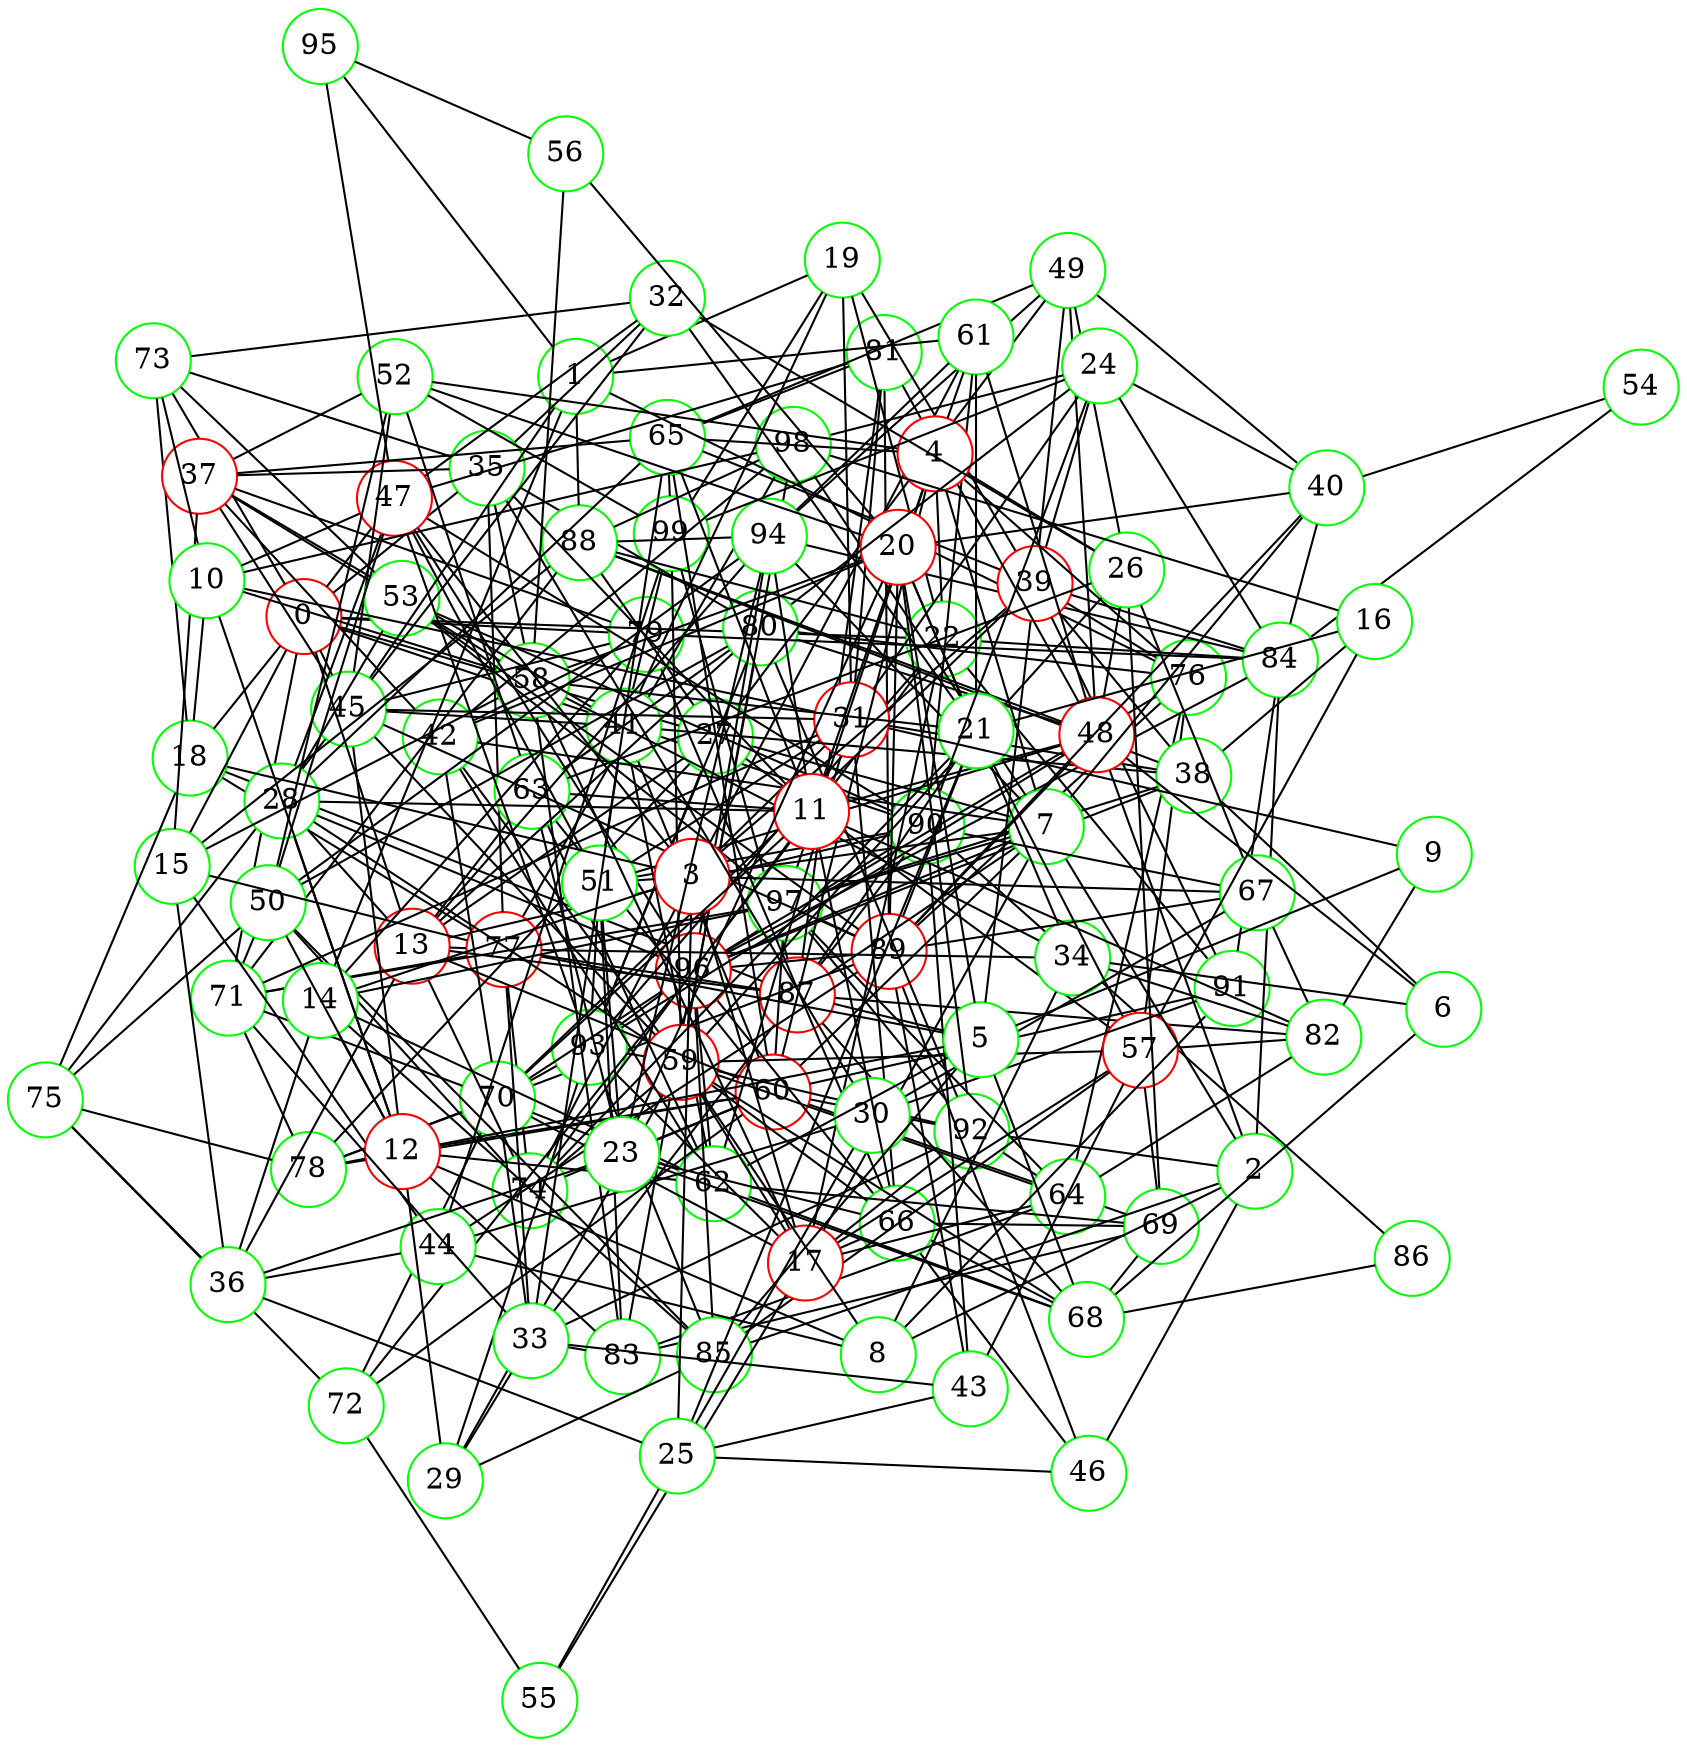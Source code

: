 graph {
graph ["layout"="fdp"]
node ["style"="filled","fillcolor"="white","fixedsize"="true","shape"="circle"]
"0" ["color"="red"]
"18" ["color"="green"]
"87" ["color"="red"]
"99" ["color"="green"]
"90" ["color"="green"]
"96" ["color"="red"]
"73" ["color"="green"]
"75" ["color"="green"]
"78" ["color"="green"]
"89" ["color"="red"]
"97" ["color"="green"]
"77" ["color"="red"]
"98" ["color"="green"]
"35" ["color"="green"]
"80" ["color"="green"]
"92" ["color"="green"]
"93" ["color"="green"]
"37" ["color"="red"]
"65" ["color"="green"]
"81" ["color"="green"]
"52" ["color"="green"]
"63" ["color"="green"]
"41" ["color"="green"]
"60" ["color"="red"]
"69" ["color"="green"]
"83" ["color"="green"]
"72" ["color"="green"]
"74" ["color"="green"]
"91" ["color"="green"]
"45" ["color"="green"]
"59" ["color"="red"]
"64" ["color"="green"]
"82" ["color"="green"]
"76" ["color"="green"]
"66" ["color"="green"]
"68" ["color"="green"]
"86" ["color"="green"]
"79" ["color"="green"]
"84" ["color"="green"]
"94" ["color"="green"]
"62" ["color"="green"]
"70" ["color"="green"]
"71" ["color"="green"]
"88" ["color"="green"]
"42" ["color"="green"]
"58" ["color"="green"]
"22" ["color"="green"]
"27" ["color"="green"]
"49" ["color"="green"]
"57" ["color"="red"]
"85" ["color"="green"]
"13" ["color"="red"]
"36" ["color"="green"]
"44" ["color"="green"]
"28" ["color"="green"]
"53" ["color"="green"]
"47" ["color"="red"]
"50" ["color"="green"]
"51" ["color"="green"]
"95" ["color"="green"]
"15" ["color"="green"]
"1" ["color"="green"]
"19" ["color"="green"]
"39" ["color"="red"]
"31" ["color"="red"]
"38" ["color"="green"]
"61" ["color"="green"]
"14" ["color"="green"]
"2" ["color"="green"]
"48" ["color"="red"]
"7" ["color"="green"]
"40" ["color"="green"]
"54" ["color"="green"]
"17" ["color"="red"]
"55" ["color"="green"]
"8" ["color"="green"]
"34" ["color"="green"]
"12" ["color"="red"]
"29" ["color"="green"]
"33" ["color"="green"]
"43" ["color"="green"]
"46" ["color"="green"]
"3" ["color"="red"]
"67" ["color"="green"]
"25" ["color"="green"]
"30" ["color"="green"]
"4" ["color"="red"]
"26" ["color"="green"]
"32" ["color"="green"]
"11" ["color"="red"]
"5" ["color"="green"]
"20" ["color"="red"]
"21" ["color"="green"]
"23" ["color"="green"]
"56" ["color"="green"]
"9" ["color"="green"]
"6" ["color"="green"]
"10" ["color"="green"]
"16" ["color"="green"]
"24" ["color"="green"]
"0" -- "18"
"0" -- "35"
"0" -- "22"
"0" -- "71"
"0" -- "73"
"0" -- "90"
"0" -- "27"
"0" -- "13"
"0" -- "45"
"0" -- "15"
"0" -- "47"
"0" -- "79"
"18" -- "87"
"18" -- "73"
"18" -- "75"
"18" -- "77"
"87" -- "99"
"87" -- "90"
"90" -- "96"
"75" -- "78"
"78" -- "89"
"89" -- "96"
"89" -- "97"
"77" -- "98"
"77" -- "87"
"35" -- "80"
"35" -- "37"
"35" -- "73"
"35" -- "58"
"35" -- "77"
"80" -- "92"
"80" -- "93"
"92" -- "97"
"93" -- "96"
"37" -- "65"
"37" -- "52"
"37" -- "41"
"37" -- "42"
"37" -- "58"
"37" -- "45"
"37" -- "79"
"65" -- "81"
"65" -- "99"
"81" -- "87"
"81" -- "89"
"52" -- "99"
"52" -- "63"
"63" -- "80"
"41" -- "99"
"41" -- "60"
"41" -- "45"
"41" -- "62"
"41" -- "63"
"60" -- "65"
"60" -- "97"
"60" -- "69"
"60" -- "72"
"60" -- "74"
"60" -- "78"
"60" -- "91"
"60" -- "92"
"60" -- "63"
"69" -- "83"
"83" -- "96"
"72" -- "96"
"72" -- "75"
"74" -- "77"
"45" -- "52"
"45" -- "89"
"45" -- "59"
"45" -- "75"
"45" -- "79"
"59" -- "64"
"59" -- "66"
"59" -- "98"
"59" -- "99"
"59" -- "68"
"59" -- "74"
"59" -- "80"
"59" -- "92"
"59" -- "93"
"64" -- "97"
"64" -- "82"
"64" -- "83"
"64" -- "76"
"64" -- "92"
"82" -- "87"
"76" -- "80"
"76" -- "96"
"76" -- "89"
"66" -- "96"
"66" -- "68"
"66" -- "69"
"66" -- "79"
"68" -- "69"
"68" -- "86"
"68" -- "87"
"86" -- "90"
"79" -- "84"
"84" -- "96"
"84" -- "91"
"84" -- "94"
"94" -- "96"
"62" -- "96"
"62" -- "68"
"62" -- "69"
"62" -- "70"
"62" -- "63"
"70" -- "96"
"70" -- "71"
"70" -- "72"
"70" -- "93"
"70" -- "78"
"71" -- "97"
"71" -- "88"
"71" -- "77"
"71" -- "78"
"88" -- "98"
"88" -- "94"
"42" -- "98"
"42" -- "70"
"42" -- "59"
"42" -- "62"
"42" -- "79"
"58" -- "83"
"22" -- "96"
"22" -- "84"
"22" -- "88"
"22" -- "91"
"22" -- "93"
"27" -- "49"
"27" -- "88"
"27" -- "57"
"27" -- "93"
"27" -- "78"
"49" -- "65"
"49" -- "94"
"57" -- "82"
"57" -- "69"
"57" -- "85"
"57" -- "59"
"57" -- "76"
"85" -- "96"
"85" -- "93"
"13" -- "80"
"13" -- "36"
"13" -- "87"
"13" -- "74"
"13" -- "90"
"13" -- "27"
"13" -- "28"
"13" -- "60"
"13" -- "77"
"13" -- "94"
"13" -- "63"
"36" -- "75"
"36" -- "44"
"44" -- "99"
"44" -- "89"
"28" -- "96"
"28" -- "65"
"28" -- "53"
"28" -- "59"
"28" -- "47"
"53" -- "97"
"53" -- "73"
"53" -- "89"
"53" -- "90"
"47" -- "96"
"47" -- "81"
"47" -- "50"
"47" -- "51"
"47" -- "90"
"47" -- "93"
"47" -- "95"
"50" -- "80"
"50" -- "52"
"50" -- "85"
"50" -- "71"
"50" -- "74"
"50" -- "75"
"50" -- "94"
"51" -- "65"
"51" -- "83"
"51" -- "90"
"51" -- "93"
"15" -- "36"
"15" -- "37"
"15" -- "88"
"15" -- "58"
"15" -- "44"
"15" -- "77"
"1" -- "19"
"1" -- "88"
"1" -- "76"
"1" -- "45"
"1" -- "61"
"1" -- "14"
"1" -- "95"
"19" -- "99"
"19" -- "22"
"19" -- "39"
"19" -- "41"
"19" -- "31"
"39" -- "49"
"39" -- "65"
"39" -- "84"
"39" -- "70"
"39" -- "91"
"39" -- "76"
"31" -- "81"
"31" -- "66"
"31" -- "51"
"31" -- "38"
"31" -- "71"
"31" -- "45"
"31" -- "62"
"38" -- "96"
"38" -- "97"
"38" -- "39"
"38" -- "88"
"38" -- "41"
"61" -- "90"
"61" -- "94"
"14" -- "97"
"14" -- "36"
"14" -- "85"
"14" -- "62"
"14" -- "79"
"2" -- "48"
"2" -- "84"
"2" -- "85"
"2" -- "7"
"2" -- "8"
"2" -- "92"
"2" -- "46"
"48" -- "80"
"48" -- "49"
"48" -- "81"
"48" -- "51"
"48" -- "88"
"48" -- "89"
"48" -- "61"
"48" -- "93"
"7" -- "96"
"7" -- "97"
"7" -- "98"
"7" -- "40"
"7" -- "42"
"7" -- "17"
"7" -- "87"
"7" -- "27"
"7" -- "60"
"7" -- "94"
"40" -- "49"
"40" -- "84"
"40" -- "54"
"40" -- "89"
"54" -- "84"
"17" -- "64"
"17" -- "66"
"17" -- "22"
"17" -- "70"
"17" -- "55"
"17" -- "57"
"17" -- "58"
"17" -- "59"
"17" -- "92"
"17" -- "93"
"55" -- "72"
"8" -- "34"
"8" -- "59"
"8" -- "91"
"8" -- "12"
"8" -- "44"
"34" -- "82"
"34" -- "58"
"34" -- "77"
"12" -- "50"
"12" -- "83"
"12" -- "28"
"12" -- "60"
"12" -- "29"
"12" -- "45"
"12" -- "14"
"12" -- "62"
"12" -- "78"
"29" -- "33"
"29" -- "85"
"29" -- "59"
"29" -- "93"
"33" -- "83"
"33" -- "70"
"33" -- "71"
"33" -- "87"
"33" -- "41"
"33" -- "43"
"33" -- "92"
"33" -- "77"
"43" -- "57"
"43" -- "89"
"43" -- "90"
"46" -- "66"
"46" -- "89"
"3" -- "17"
"3" -- "18"
"3" -- "51"
"3" -- "67"
"3" -- "7"
"3" -- "39"
"3" -- "25"
"3" -- "74"
"3" -- "61"
"3" -- "14"
"3" -- "31"
"3" -- "47"
"67" -- "82"
"67" -- "89"
"67" -- "90"
"25" -- "36"
"25" -- "55"
"25" -- "43"
"25" -- "30"
"25" -- "46"
"30" -- "35"
"30" -- "67"
"30" -- "91"
"30" -- "44"
"4" -- "65"
"4" -- "97"
"4" -- "52"
"4" -- "22"
"4" -- "7"
"4" -- "26"
"4" -- "11"
"4" -- "60"
"4" -- "76"
"4" -- "61"
"26" -- "32"
"26" -- "48"
"26" -- "49"
"26" -- "67"
"26" -- "69"
"26" -- "59"
"26" -- "63"
"32" -- "35"
"32" -- "73"
"32" -- "45"
"32" -- "47"
"11" -- "48"
"11" -- "65"
"11" -- "66"
"11" -- "82"
"11" -- "35"
"11" -- "70"
"11" -- "74"
"11" -- "28"
"11" -- "94"
"11" -- "63"
"5" -- "20"
"5" -- "68"
"5" -- "85"
"5" -- "39"
"5" -- "87"
"5" -- "9"
"5" -- "12"
"5" -- "77"
"5" -- "62"
"20" -- "34"
"20" -- "52"
"20" -- "21"
"20" -- "23"
"20" -- "40"
"20" -- "56"
"20" -- "89"
"20" -- "42"
"20" -- "58"
"20" -- "92"
"21" -- "32"
"21" -- "87"
"21" -- "25"
"21" -- "57"
"21" -- "89"
"21" -- "58"
"21" -- "74"
"21" -- "61"
"23" -- "66"
"23" -- "51"
"23" -- "36"
"23" -- "68"
"23" -- "60"
"23" -- "94"
"23" -- "63"
"56" -- "58"
"56" -- "95"
"9" -- "82"
"9" -- "31"
"6" -- "48"
"6" -- "34"
"6" -- "68"
"6" -- "38"
"10" -- "18"
"10" -- "98"
"10" -- "73"
"10" -- "58"
"10" -- "12"
"10" -- "31"
"10" -- "47"
"16" -- "98"
"16" -- "21"
"16" -- "38"
"16" -- "57"
"24" -- "80"
"24" -- "98"
"24" -- "99"
"24" -- "84"
"24" -- "39"
"24" -- "40"
"24" -- "90"
"24" -- "31"
}